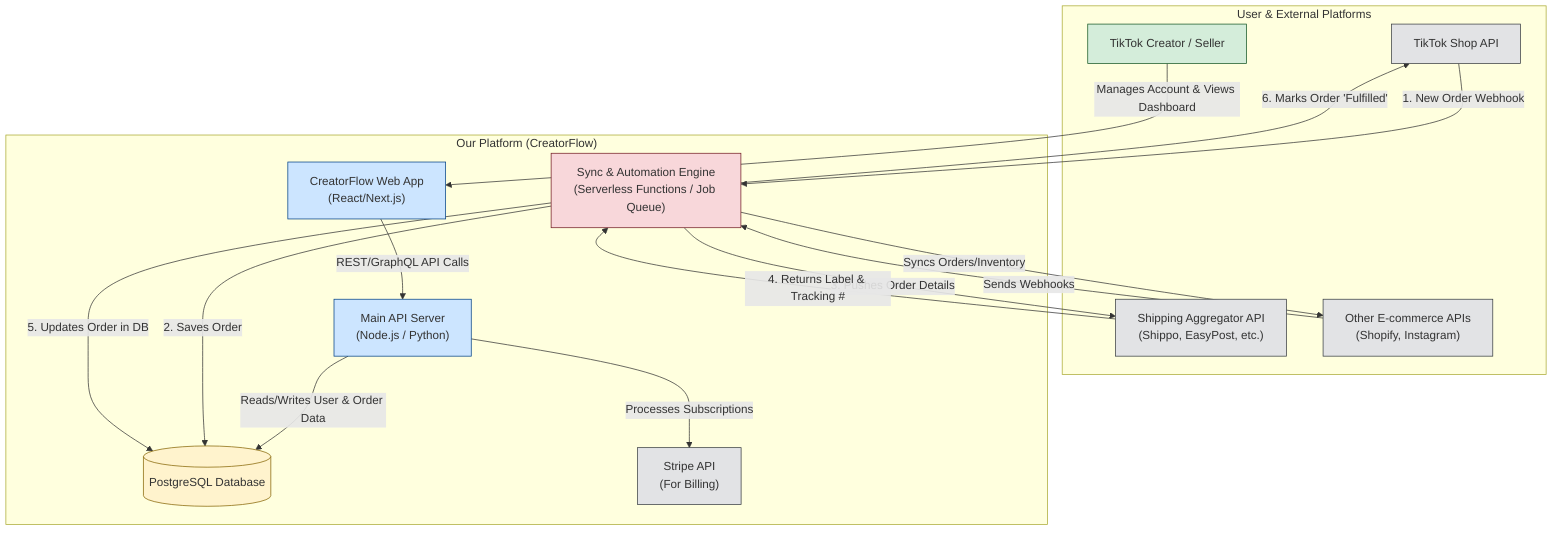 graph TD
    subgraph USER_PLATFORMS["User & External Platforms"]
        U[TikTok Creator / Seller]
        TSS[TikTok Shop API]
        SA["Shipping Aggregator API
(Shippo, EasyPost, etc.)"]
        OEP["Other E-commerce APIs
(Shopify, Instagram)"]
    end

    subgraph OUR_PLATFORM["Our Platform (CreatorFlow)"]
        WebApp["CreatorFlow Web App
(React/Next.js)"]
        MainAPI["Main API Server
(Node.js / Python)"]
        SyncEngine["Sync & Automation Engine
(Serverless Functions / Job Queue)"]
        DB[("PostgreSQL Database")]
        Stripe["Stripe API
(For Billing)"]
    end

    %% User Interactions
    U -- "Manages Account & Views Dashboard" --> WebApp
    WebApp -- "REST/GraphQL API Calls" --> MainAPI

    %% Data Flows & Integrations
    MainAPI -- "Reads/Writes User & Order Data" --> DB
    MainAPI -- "Processes Subscriptions" --> Stripe

    %% Core Automation Loop
    TSS -- "1. New Order Webhook" --> SyncEngine
    SyncEngine -- "2. Saves Order" --> DB
    SyncEngine -- "3. Pushes Order Details" --> SA
    SA -- "4. Returns Label & Tracking #" --> SyncEngine
    SyncEngine -- "5. Updates Order in DB" --> DB
    SyncEngine -- "6. Marks Order 'Fulfilled'" --> TSS

    %% Future Expansion
    SyncEngine -- "Syncs Orders/Inventory" --> OEP
    OEP -- "Sends Webhooks" --> SyncEngine

    %% Styling
    style U fill:#d4edda,stroke:#155724
    style TSS fill:#e2e3e5,stroke:#383d41
    style SA fill:#e2e3e5,stroke:#383d41
    style OEP fill:#e2e3e5,stroke:#383d41
    style WebApp fill:#cce5ff,stroke:#004085
    style MainAPI fill:#cce5ff,stroke:#004085
    style SyncEngine fill:#f8d7da,stroke:#721c24
    style DB fill:#fff3cd,stroke:#856404
    style Stripe fill:#e2e3e5,stroke:#383d41

    classDef userPlatform fill:#d4edda,stroke:#155724;
    classDef externalAPI fill:#e2e3e5,stroke:#383d41;
    classDef internalSystem fill:#cce5ff,stroke:#004085;
    classDef automation fill:#f8d7da,stroke:#721c24;
    classDef dataStore fill:#fff3cd,stroke:#856404;

    class U userPlatform
    class TSS,SA,OEP externalAPI
    class WebApp,MainAPI internalSystem
    class SyncEngine automation
    class DB dataStore